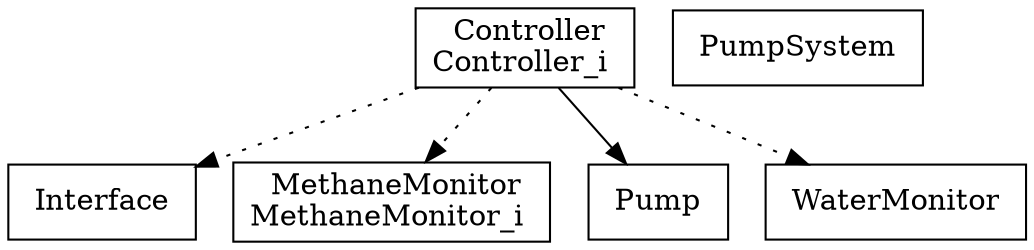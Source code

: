 digraph {
Controller_i [ label=" Controller\nController_i " shape= box ]
Interface [ label=" Interface " shape= box ]
MethaneMonitor_i [ label=" MethaneMonitor\nMethaneMonitor_i " shape= box ]
Pump [ label=" Pump " shape= box ]
PumpSystem [ label=" PumpSystem " shape= box ]
WaterMonitor [ label=" WaterMonitor " shape= box ]

"Controller_i" -> "WaterMonitor" [style= dotted ]
"Controller_i" -> "MethaneMonitor_i" [style= dotted ]
"Controller_i" -> "Interface" [style= dotted ]
"Controller_i" -> "Pump" []
}
